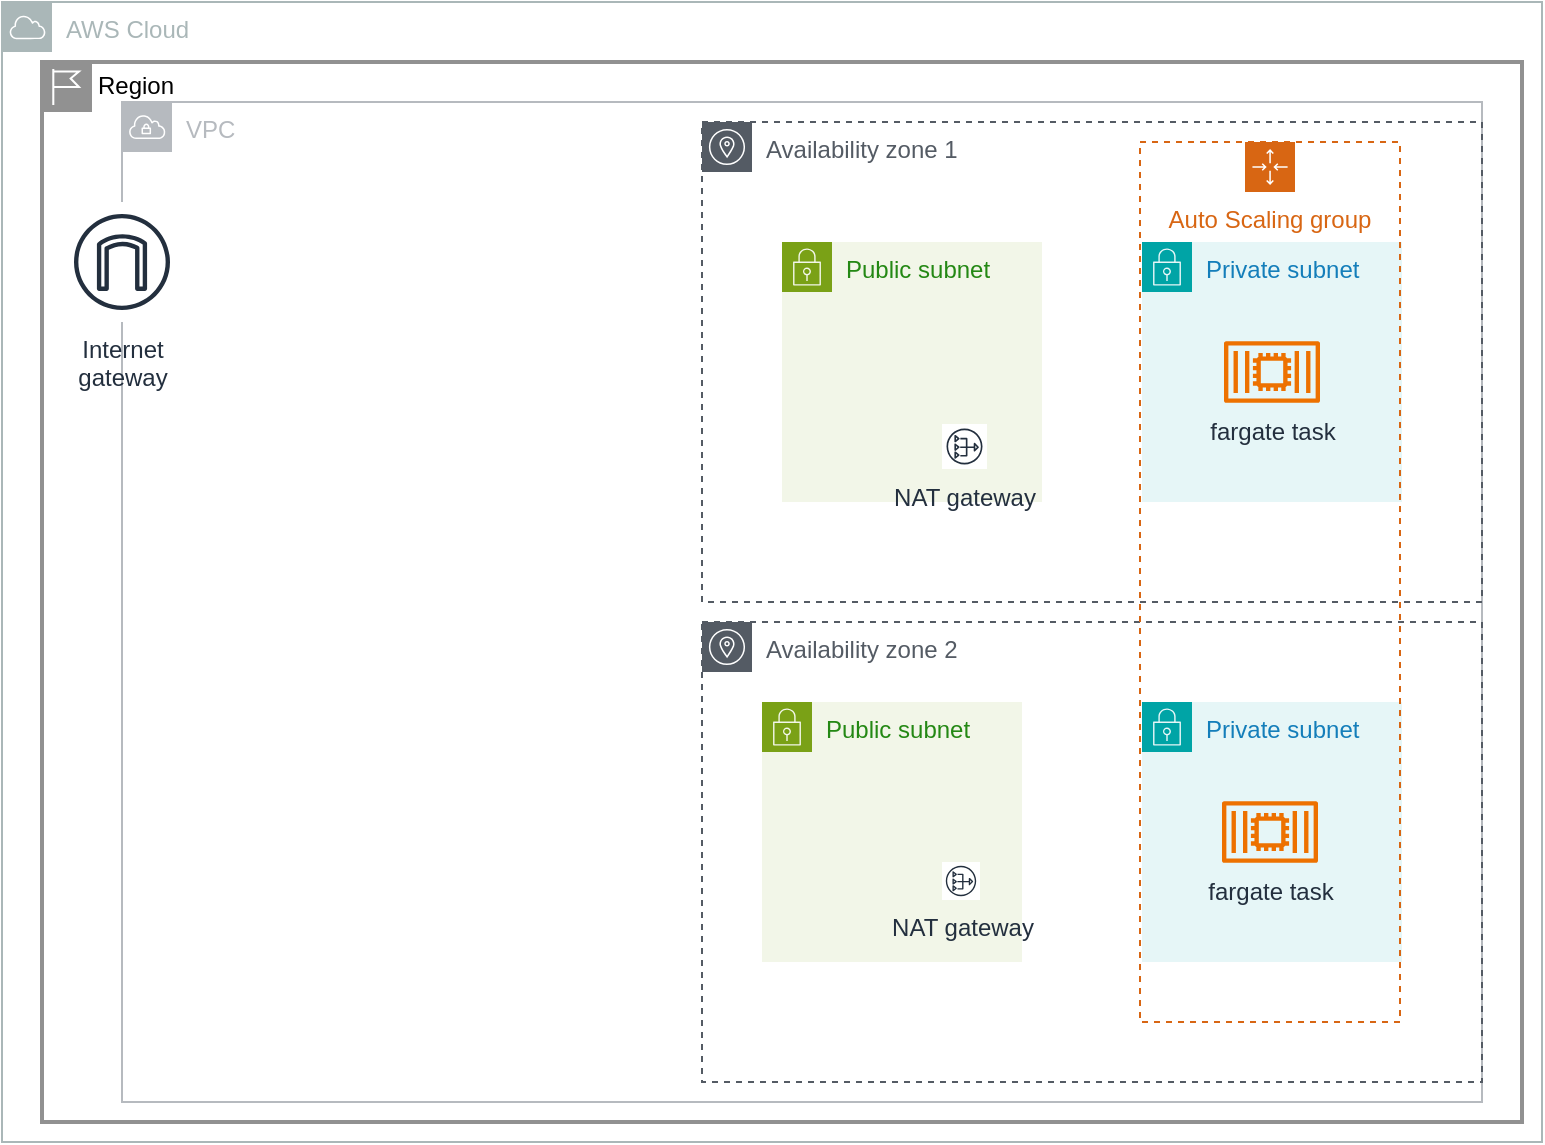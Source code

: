 <mxfile version="26.1.1">
  <diagram id="aui4sM5twut1kSwJGB6d" name="Page-1">
    <mxGraphModel dx="955" dy="548" grid="1" gridSize="10" guides="1" tooltips="1" connect="1" arrows="1" fold="1" page="1" pageScale="1" pageWidth="850" pageHeight="1100" math="0" shadow="0">
      <root>
        <mxCell id="0" />
        <mxCell id="1" parent="0" />
        <mxCell id="8Ks3YDUA2esAaTlUoBWp-1" value="AWS Cloud" style="sketch=0;outlineConnect=0;gradientColor=none;html=1;whiteSpace=wrap;fontSize=12;fontStyle=0;shape=mxgraph.aws4.group;grIcon=mxgraph.aws4.group_aws_cloud;strokeColor=#AAB7B8;fillColor=none;verticalAlign=top;align=left;spacingLeft=30;fontColor=#AAB7B8;dashed=0;" vertex="1" parent="1">
          <mxGeometry x="60" y="20" width="770" height="570" as="geometry" />
        </mxCell>
        <mxCell id="8Ks3YDUA2esAaTlUoBWp-4" value="Region" style="shape=mxgraph.ibm.box;prType=region;fontStyle=0;verticalAlign=top;align=left;spacingLeft=32;spacingTop=4;fillColor=none;rounded=0;whiteSpace=wrap;html=1;strokeColor=#919191;strokeWidth=2;dashed=0;container=1;spacing=-4;collapsible=0;expand=0;recursiveResize=0;" vertex="1" parent="1">
          <mxGeometry x="80" y="50" width="740" height="530" as="geometry" />
        </mxCell>
        <mxCell id="8Ks3YDUA2esAaTlUoBWp-2" value="VPC" style="sketch=0;outlineConnect=0;gradientColor=none;html=1;whiteSpace=wrap;fontSize=12;fontStyle=0;shape=mxgraph.aws4.group;grIcon=mxgraph.aws4.group_vpc;strokeColor=#B6BABF;fillColor=none;verticalAlign=top;align=left;spacingLeft=30;fontColor=#B6BABF;dashed=0;" vertex="1" parent="8Ks3YDUA2esAaTlUoBWp-4">
          <mxGeometry x="40" y="20" width="680" height="500" as="geometry" />
        </mxCell>
        <mxCell id="8Ks3YDUA2esAaTlUoBWp-5" value="Availability zone 1" style="sketch=0;outlineConnect=0;gradientColor=none;html=1;whiteSpace=wrap;fontSize=12;fontStyle=0;shape=mxgraph.aws4.group;grIcon=mxgraph.aws4.group_availability_zone;strokeColor=#545B64;fillColor=none;verticalAlign=top;align=left;spacingLeft=30;fontColor=#545B64;dashed=1;" vertex="1" parent="8Ks3YDUA2esAaTlUoBWp-4">
          <mxGeometry x="330" y="30" width="390" height="240" as="geometry" />
        </mxCell>
        <mxCell id="8Ks3YDUA2esAaTlUoBWp-6" value="Availability zone 2" style="sketch=0;outlineConnect=0;gradientColor=none;html=1;whiteSpace=wrap;fontSize=12;fontStyle=0;shape=mxgraph.aws4.group;grIcon=mxgraph.aws4.group_availability_zone;strokeColor=#545B64;fillColor=none;verticalAlign=top;align=left;spacingLeft=30;fontColor=#545B64;dashed=1;" vertex="1" parent="8Ks3YDUA2esAaTlUoBWp-4">
          <mxGeometry x="330" y="280" width="390" height="230" as="geometry" />
        </mxCell>
        <mxCell id="8Ks3YDUA2esAaTlUoBWp-8" value="Internet&#xa;gateway" style="sketch=0;outlineConnect=0;fontColor=#232F3E;gradientColor=none;strokeColor=#232F3E;fillColor=#ffffff;dashed=0;verticalLabelPosition=bottom;verticalAlign=top;align=center;html=1;fontSize=12;fontStyle=0;aspect=fixed;shape=mxgraph.aws4.resourceIcon;resIcon=mxgraph.aws4.internet_gateway;" vertex="1" parent="8Ks3YDUA2esAaTlUoBWp-4">
          <mxGeometry x="10" y="70" width="60" height="60" as="geometry" />
        </mxCell>
        <mxCell id="8Ks3YDUA2esAaTlUoBWp-11" value="Public subnet" style="points=[[0,0],[0.25,0],[0.5,0],[0.75,0],[1,0],[1,0.25],[1,0.5],[1,0.75],[1,1],[0.75,1],[0.5,1],[0.25,1],[0,1],[0,0.75],[0,0.5],[0,0.25]];outlineConnect=0;gradientColor=none;html=1;whiteSpace=wrap;fontSize=12;fontStyle=0;container=1;pointerEvents=0;collapsible=0;recursiveResize=0;shape=mxgraph.aws4.group;grIcon=mxgraph.aws4.group_security_group;grStroke=0;strokeColor=#7AA116;fillColor=#F2F6E8;verticalAlign=top;align=left;spacingLeft=30;fontColor=#248814;dashed=0;" vertex="1" parent="8Ks3YDUA2esAaTlUoBWp-4">
          <mxGeometry x="370" y="90" width="130" height="130" as="geometry" />
        </mxCell>
        <mxCell id="8Ks3YDUA2esAaTlUoBWp-12" value="Private subnet" style="points=[[0,0],[0.25,0],[0.5,0],[0.75,0],[1,0],[1,0.25],[1,0.5],[1,0.75],[1,1],[0.75,1],[0.5,1],[0.25,1],[0,1],[0,0.75],[0,0.5],[0,0.25]];outlineConnect=0;gradientColor=none;html=1;whiteSpace=wrap;fontSize=12;fontStyle=0;container=1;pointerEvents=0;collapsible=0;recursiveResize=0;shape=mxgraph.aws4.group;grIcon=mxgraph.aws4.group_security_group;grStroke=0;strokeColor=#00A4A6;fillColor=#E6F6F7;verticalAlign=top;align=left;spacingLeft=30;fontColor=#147EBA;dashed=0;" vertex="1" parent="8Ks3YDUA2esAaTlUoBWp-4">
          <mxGeometry x="550" y="90" width="130" height="130" as="geometry" />
        </mxCell>
        <mxCell id="8Ks3YDUA2esAaTlUoBWp-13" value="Public subnet" style="points=[[0,0],[0.25,0],[0.5,0],[0.75,0],[1,0],[1,0.25],[1,0.5],[1,0.75],[1,1],[0.75,1],[0.5,1],[0.25,1],[0,1],[0,0.75],[0,0.5],[0,0.25]];outlineConnect=0;gradientColor=none;html=1;whiteSpace=wrap;fontSize=12;fontStyle=0;container=1;pointerEvents=0;collapsible=0;recursiveResize=0;shape=mxgraph.aws4.group;grIcon=mxgraph.aws4.group_security_group;grStroke=0;strokeColor=#7AA116;fillColor=#F2F6E8;verticalAlign=top;align=left;spacingLeft=30;fontColor=#248814;dashed=0;" vertex="1" parent="8Ks3YDUA2esAaTlUoBWp-4">
          <mxGeometry x="360" y="320" width="130" height="130" as="geometry" />
        </mxCell>
        <mxCell id="8Ks3YDUA2esAaTlUoBWp-14" value="Private subnet" style="points=[[0,0],[0.25,0],[0.5,0],[0.75,0],[1,0],[1,0.25],[1,0.5],[1,0.75],[1,1],[0.75,1],[0.5,1],[0.25,1],[0,1],[0,0.75],[0,0.5],[0,0.25]];outlineConnect=0;gradientColor=none;html=1;whiteSpace=wrap;fontSize=12;fontStyle=0;container=1;pointerEvents=0;collapsible=0;recursiveResize=0;shape=mxgraph.aws4.group;grIcon=mxgraph.aws4.group_security_group;grStroke=0;strokeColor=#00A4A6;fillColor=#E6F6F7;verticalAlign=top;align=left;spacingLeft=30;fontColor=#147EBA;dashed=0;" vertex="1" parent="8Ks3YDUA2esAaTlUoBWp-4">
          <mxGeometry x="550" y="320" width="130" height="130" as="geometry" />
        </mxCell>
        <mxCell id="8Ks3YDUA2esAaTlUoBWp-18" value="Auto Scaling group" style="points=[[0,0],[0.25,0],[0.5,0],[0.75,0],[1,0],[1,0.25],[1,0.5],[1,0.75],[1,1],[0.75,1],[0.5,1],[0.25,1],[0,1],[0,0.75],[0,0.5],[0,0.25]];outlineConnect=0;gradientColor=none;html=1;whiteSpace=wrap;fontSize=12;fontStyle=0;container=1;pointerEvents=0;collapsible=0;recursiveResize=0;shape=mxgraph.aws4.groupCenter;grIcon=mxgraph.aws4.group_auto_scaling_group;grStroke=1;strokeColor=#D86613;fillColor=none;verticalAlign=top;align=center;fontColor=#D86613;dashed=1;spacingTop=25;" vertex="1" parent="8Ks3YDUA2esAaTlUoBWp-4">
          <mxGeometry x="549" y="40" width="130" height="440" as="geometry" />
        </mxCell>
        <mxCell id="8Ks3YDUA2esAaTlUoBWp-21" value="fargate task" style="sketch=0;outlineConnect=0;fontColor=#232F3E;gradientColor=none;fillColor=#ED7100;strokeColor=none;dashed=0;verticalLabelPosition=bottom;verticalAlign=top;align=center;html=1;fontSize=12;fontStyle=0;aspect=fixed;pointerEvents=1;shape=mxgraph.aws4.container_2;" vertex="1" parent="8Ks3YDUA2esAaTlUoBWp-18">
          <mxGeometry x="42" y="99.5" width="48" height="31" as="geometry" />
        </mxCell>
        <mxCell id="8Ks3YDUA2esAaTlUoBWp-22" value="fargate task" style="sketch=0;outlineConnect=0;fontColor=#232F3E;gradientColor=none;fillColor=#ED7100;strokeColor=none;dashed=0;verticalLabelPosition=bottom;verticalAlign=top;align=center;html=1;fontSize=12;fontStyle=0;aspect=fixed;pointerEvents=1;shape=mxgraph.aws4.container_2;" vertex="1" parent="8Ks3YDUA2esAaTlUoBWp-18">
          <mxGeometry x="41" y="329.5" width="48" height="31" as="geometry" />
        </mxCell>
        <mxCell id="8Ks3YDUA2esAaTlUoBWp-16" value="NAT gateway" style="sketch=0;outlineConnect=0;fontColor=#232F3E;gradientColor=none;strokeColor=#232F3E;fillColor=#ffffff;dashed=0;verticalLabelPosition=bottom;verticalAlign=top;align=center;html=1;fontSize=12;fontStyle=0;aspect=fixed;shape=mxgraph.aws4.resourceIcon;resIcon=mxgraph.aws4.nat_gateway;" vertex="1" parent="8Ks3YDUA2esAaTlUoBWp-4">
          <mxGeometry x="450" y="400" width="19" height="19" as="geometry" />
        </mxCell>
        <mxCell id="8Ks3YDUA2esAaTlUoBWp-15" value="NAT gateway" style="sketch=0;outlineConnect=0;fontColor=#232F3E;gradientColor=none;strokeColor=#232F3E;fillColor=#ffffff;dashed=0;verticalLabelPosition=bottom;verticalAlign=top;align=center;html=1;fontSize=12;fontStyle=0;aspect=fixed;shape=mxgraph.aws4.resourceIcon;resIcon=mxgraph.aws4.nat_gateway;" vertex="1" parent="8Ks3YDUA2esAaTlUoBWp-4">
          <mxGeometry x="450" y="181" width="22.5" height="22.5" as="geometry" />
        </mxCell>
      </root>
    </mxGraphModel>
  </diagram>
</mxfile>
